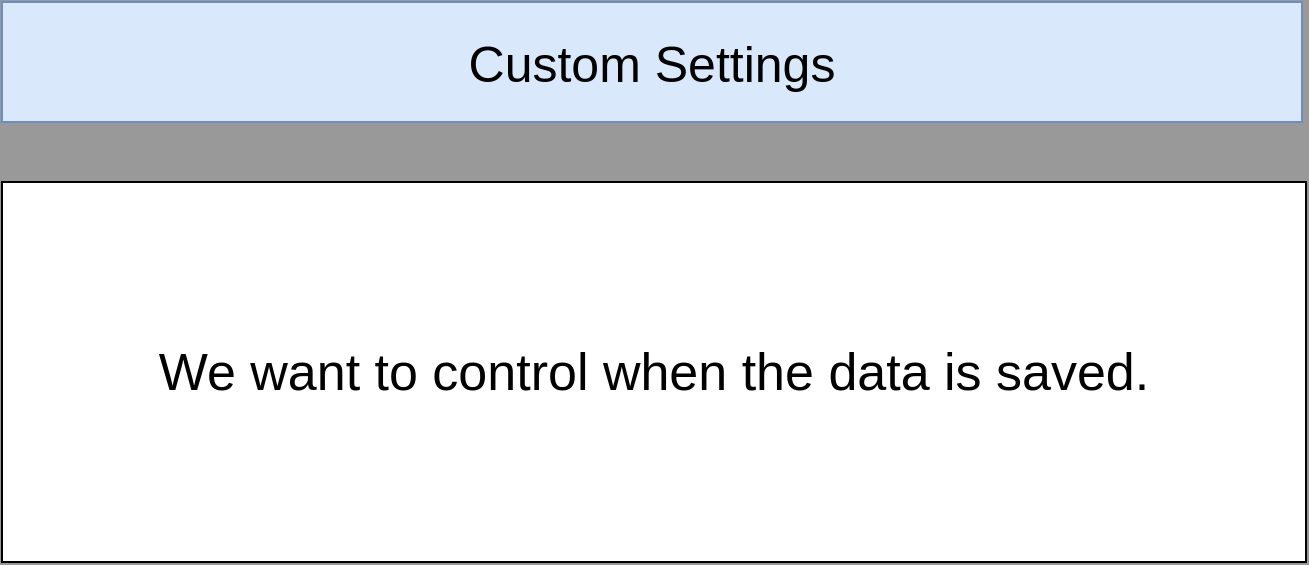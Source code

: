 <mxfile version="21.2.8" type="device">
  <diagram name="Page-1" id="2XWkQP5S-hDbL94sL5Vg">
    <mxGraphModel dx="2058" dy="1180" grid="1" gridSize="10" guides="1" tooltips="1" connect="1" arrows="1" fold="1" page="1" pageScale="1" pageWidth="3300" pageHeight="4681" background="#999999" math="0" shadow="0">
      <root>
        <mxCell id="0" />
        <mxCell id="1" parent="0" />
        <mxCell id="APLwThIm-aDqV8bCMrbt-1" value="Custom Settings" style="rounded=0;whiteSpace=wrap;html=1;fontSize=25;fillColor=#dae8fc;strokeColor=#6c8ebf;" parent="1" vertex="1">
          <mxGeometry x="1298" y="140" width="650" height="60" as="geometry" />
        </mxCell>
        <mxCell id="LJ30-MX86cl6mLMquU5h-1" value="We want to control when the data is saved." style="rounded=0;whiteSpace=wrap;html=1;fontSize=26;" vertex="1" parent="1">
          <mxGeometry x="1298" y="230" width="652" height="190" as="geometry" />
        </mxCell>
      </root>
    </mxGraphModel>
  </diagram>
</mxfile>
